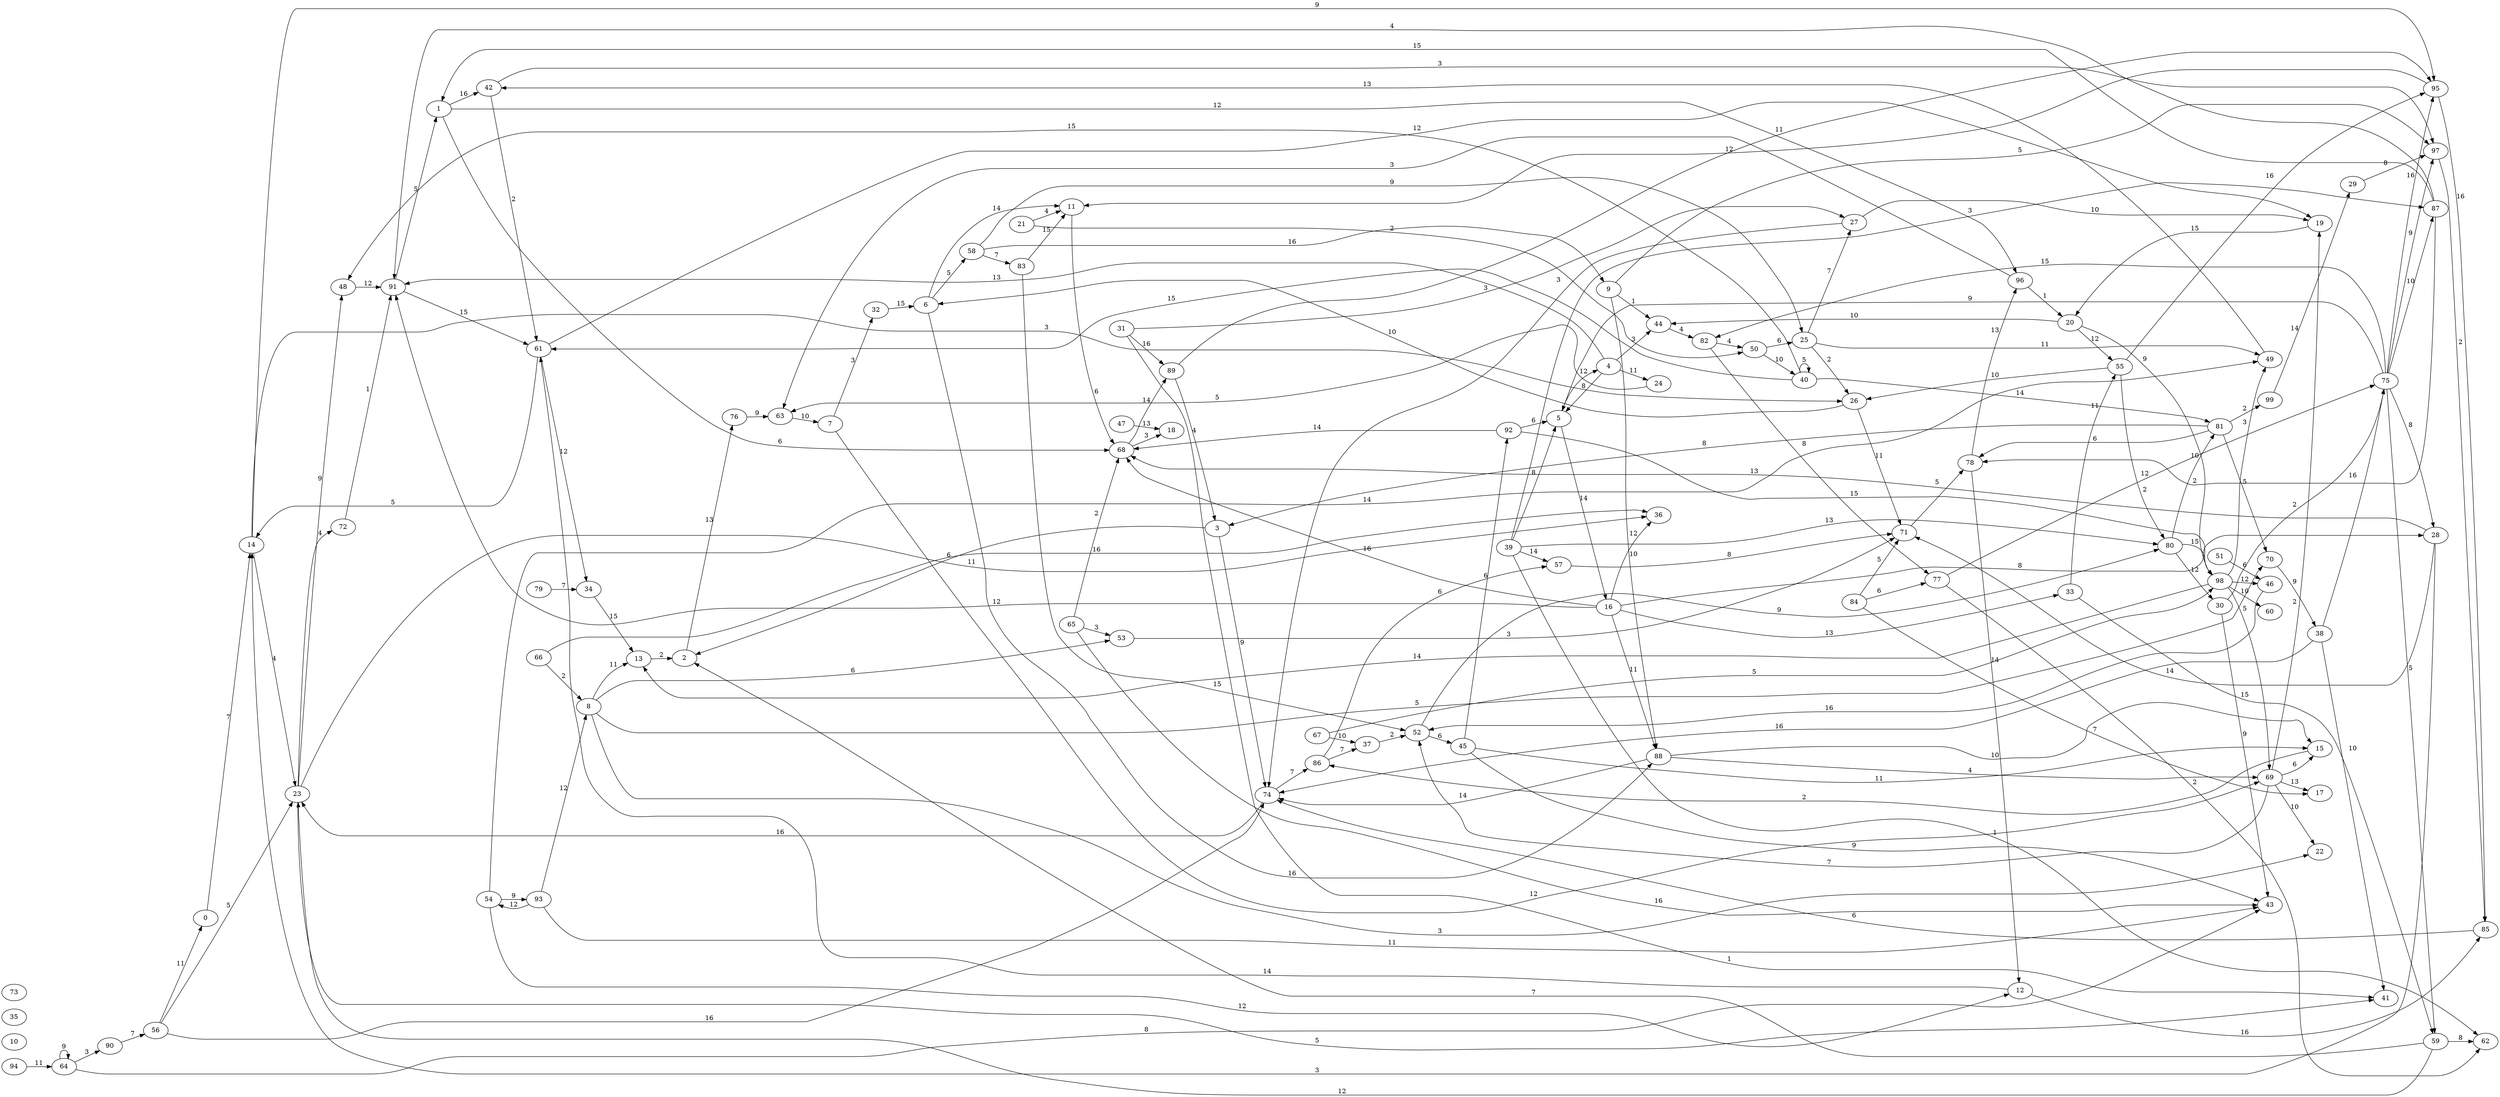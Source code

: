 digraph G {
rankdir=LR;
0;
1;
2;
3;
4;
5;
6;
7;
8;
9;
10;
11;
12;
13;
14;
15;
16;
17;
18;
19;
20;
21;
22;
23;
24;
25;
26;
27;
28;
29;
30;
31;
32;
33;
34;
35;
36;
37;
38;
39;
40;
41;
42;
43;
44;
45;
46;
47;
48;
49;
50;
51;
52;
53;
54;
55;
56;
57;
58;
59;
60;
61;
62;
63;
64;
65;
66;
67;
68;
69;
70;
71;
72;
73;
74;
75;
76;
77;
78;
79;
80;
81;
82;
83;
84;
85;
86;
87;
88;
89;
90;
91;
92;
93;
94;
95;
96;
97;
98;
99;
0->14  [label=7];
1->42  [label=16];
1->68  [label=6];
1->96  [label=12];
2->76  [label=13];
3->2  [label=6];
3->74  [label=9];
4->5  [label=8];
4->24  [label=11];
4->44  [label=3];
4->91  [label=13];
5->4  [label=12];
5->16  [label=14];
6->11  [label=14];
6->58  [label=5];
6->88  [label=16];
7->32  [label=3];
7->69  [label=12];
8->13  [label=11];
8->22  [label=3];
8->53  [label=6];
8->70  [label=5];
9->44  [label=1];
9->88  [label=10];
9->97  [label=5];
11->68  [label=6];
12->61  [label=14];
12->85  [label=16];
13->2  [label=2];
14->23  [label=4];
14->26  [label=3];
14->95  [label=9];
15->86  [label=2];
16->28  [label=8];
16->33  [label=13];
16->36  [label=12];
16->68  [label=16];
16->88  [label=11];
16->91  [label=12];
19->20  [label=15];
20->44  [label=10];
20->55  [label=12];
20->98  [label=9];
21->11  [label=4];
21->50  [label=2];
23->36  [label=11];
23->41  [label=5];
23->48  [label=9];
23->72  [label=4];
24->63  [label=5];
25->26  [label=2];
25->27  [label=7];
25->49  [label=11];
26->6  [label=10];
26->71  [label=11];
27->19  [label=10];
27->74  [label=3];
28->14  [label=3];
28->68  [label=13];
28->71  [label=14];
29->97  [label=8];
30->43  [label=9];
30->75  [label=2];
31->27  [label=3];
31->41  [label=1];
31->89  [label=16];
32->6  [label=15];
33->55  [label=11];
33->59  [label=15];
34->13  [label=15];
37->52  [label=2];
38->41  [label=10];
38->74  [label=16];
38->75  [label=16];
39->5  [label=8];
39->57  [label=14];
39->62  [label=1];
39->80  [label=13];
39->87  [label=3];
40->40  [label=5];
40->48  [label=15];
40->61  [label=15];
40->81  [label=14];
42->61  [label=2];
42->97  [label=3];
44->82  [label=4];
45->15  [label=11];
45->43  [label=9];
45->92  [label=6];
46->52  [label=16];
47->18  [label=13];
48->91  [label=12];
49->42  [label=13];
50->25  [label=6];
50->40  [label=10];
51->46  [label=6];
52->45  [label=6];
52->80  [label=9];
53->71  [label=3];
54->12  [label=12];
54->49  [label=14];
54->93  [label=9];
55->26  [label=10];
55->80  [label=2];
55->95  [label=16];
56->0  [label=11];
56->23  [label=5];
56->74  [label=16];
57->71  [label=8];
58->9  [label=16];
58->25  [label=9];
58->83  [label=7];
59->2  [label=7];
59->23  [label=12];
59->62  [label=8];
61->14  [label=5];
61->19  [label=12];
61->34  [label=12];
63->7  [label=10];
64->43  [label=8];
64->64  [label=9];
64->90  [label=3];
65->43  [label=16];
65->53  [label=3];
65->68  [label=2];
66->8  [label=2];
66->36  [label=16];
67->37  [label=10];
67->98  [label=5];
68->18  [label=3];
68->89  [label=14];
69->15  [label=6];
69->17  [label=13];
69->19  [label=2];
69->22  [label=10];
69->52  [label=7];
70->38  [label=9];
71->78  [label=5];
72->91  [label=1];
74->23  [label=16];
74->86  [label=7];
75->5  [label=9];
75->28  [label=8];
75->59  [label=5];
75->82  [label=15];
75->87  [label=10];
75->95  [label=16];
75->97  [label=9];
76->63  [label=9];
77->62  [label=2];
77->75  [label=12];
78->12  [label=14];
78->96  [label=13];
79->34  [label=7];
80->30  [label=12];
80->81  [label=10];
80->98  [label=15];
81->3  [label=8];
81->70  [label=5];
81->78  [label=6];
81->99  [label=2];
82->50  [label=4];
82->77  [label=8];
83->11  [label=15];
83->52  [label=15];
84->17  [label=7];
84->71  [label=5];
84->77  [label=6];
85->74  [label=6];
86->37  [label=7];
86->57  [label=6];
87->1  [label=15];
87->78  [label=2];
87->91  [label=4];
88->15  [label=10];
88->69  [label=4];
88->74  [label=14];
89->3  [label=4];
89->95  [label=11];
90->56  [label=7];
91->1  [label=5];
91->61  [label=15];
92->5  [label=6];
92->68  [label=14];
92->98  [label=15];
93->8  [label=12];
93->43  [label=11];
93->54  [label=12];
94->64  [label=11];
95->11  [label=12];
95->85  [label=16];
96->20  [label=1];
96->63  [label=3];
97->85  [label=2];
98->13  [label=14];
98->46  [label=12];
98->49  [label=3];
98->60  [label=10];
98->69  [label=5];
99->29  [label=14];
}
